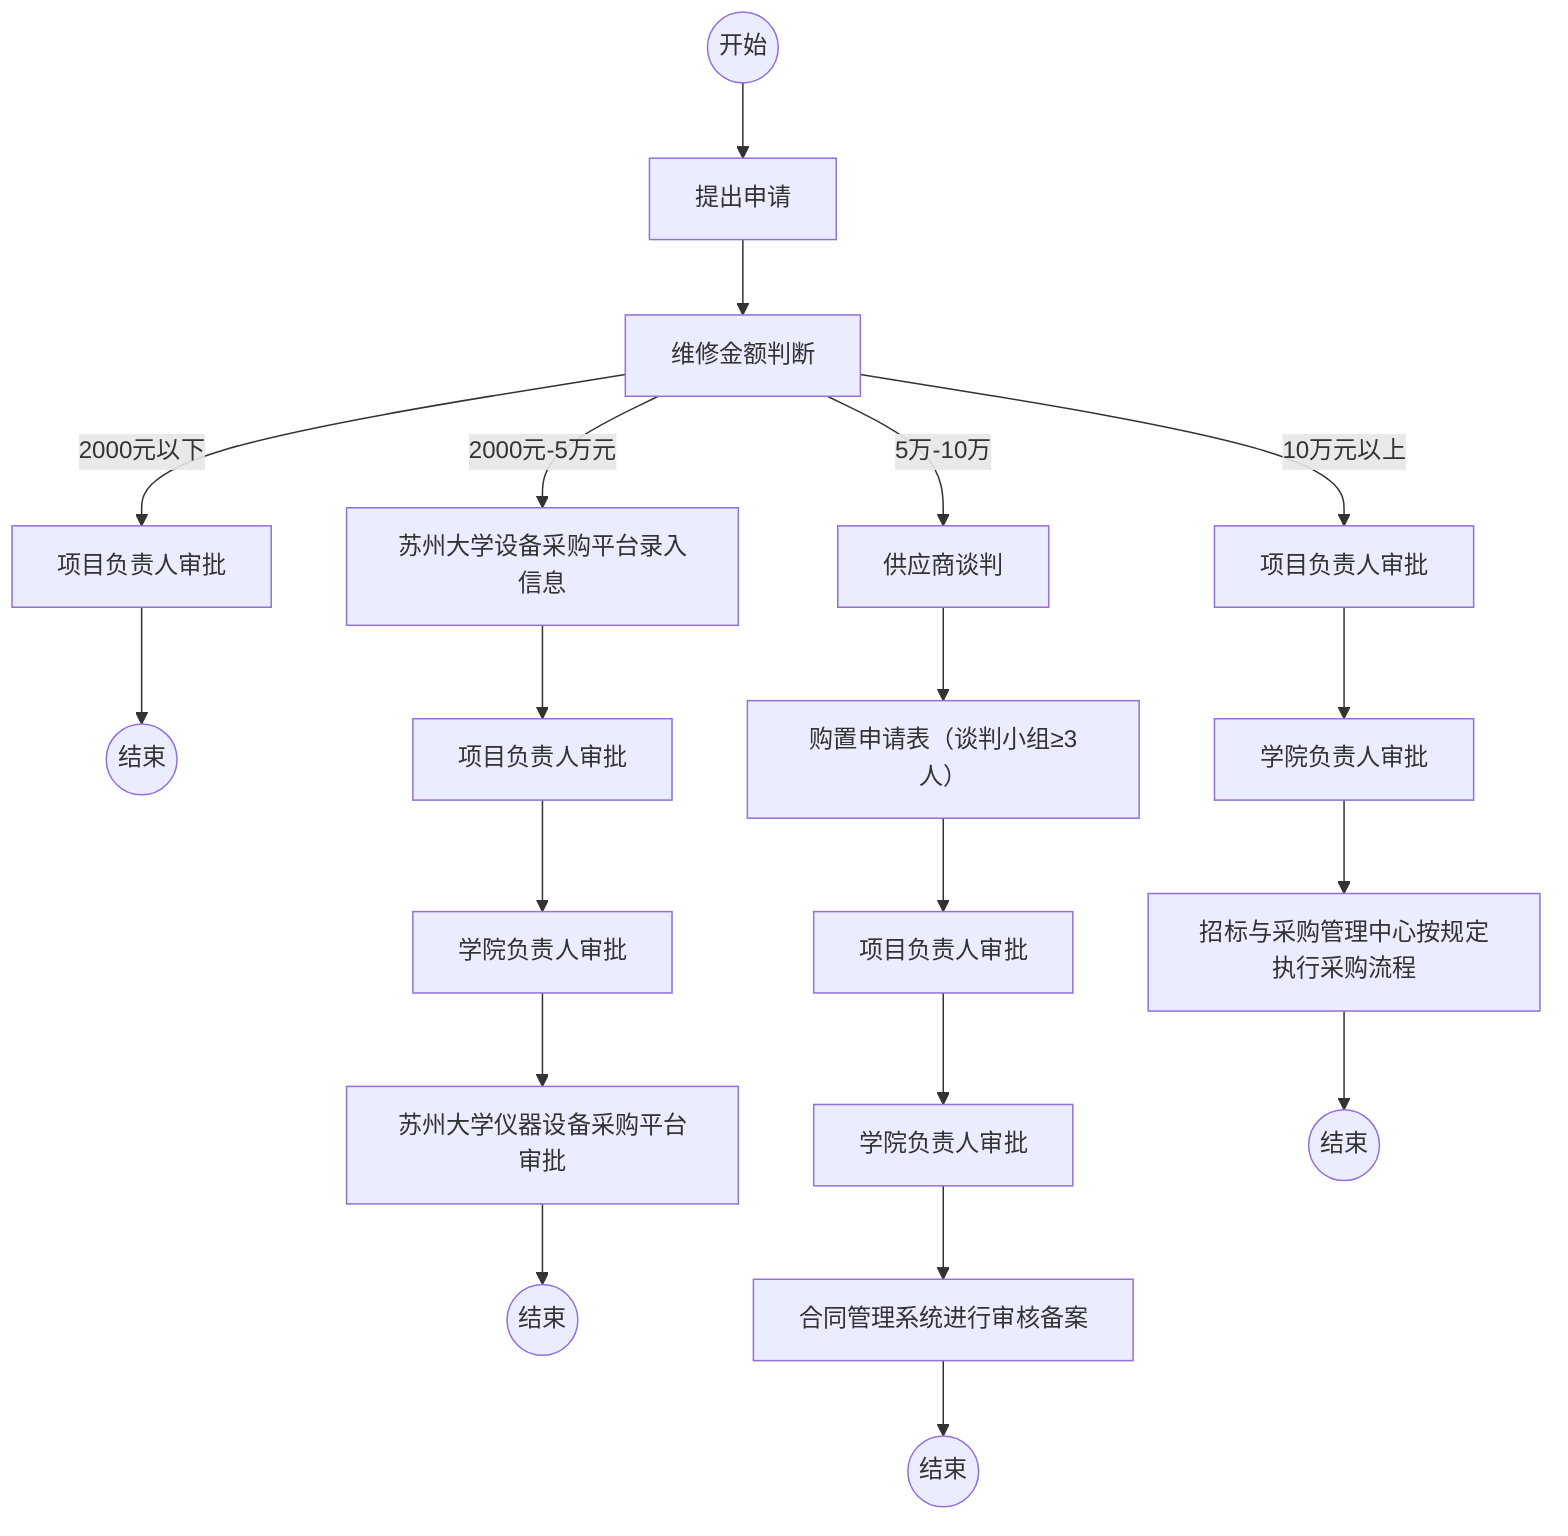 flowchart TD
    Start((开始)) --> 提出申请
    提出申请 --> 维修金额判断
    维修金额判断 -->|2000元以下| P1[项目负责人审批]
    P1 --> End1((结束))
    维修金额判断 -->|2000元-5万元| P2[苏州大学设备采购平台录入信息]
    P2 --> P3[项目负责人审批]
    P3 --> P4[学院负责人审批]
    P4 --> P5[苏州大学仪器设备采购平台审批]
    P5 --> End2((结束))
    维修金额判断 -->|5万-10万| P6[供应商谈判]
    P6 --> P7[购置申请表（谈判小组≥3人）]
    P7 --> P8[项目负责人审批]
    P8 --> P9[学院负责人审批]
    P9 --> P10[合同管理系统进行审核备案]
    P10 --> End3((结束))
    维修金额判断 -->|10万元以上| P11[项目负责人审批]
    P11 --> P12[学院负责人审批]
    P12 --> P13[招标与采购管理中心按规定执行采购流程]
    P13 --> End4((结束))